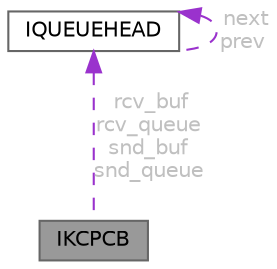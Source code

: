 digraph "IKCPCB"
{
 // LATEX_PDF_SIZE
  bgcolor="transparent";
  edge [fontname=Helvetica,fontsize=10,labelfontname=Helvetica,labelfontsize=10];
  node [fontname=Helvetica,fontsize=10,shape=box,height=0.2,width=0.4];
  Node1 [id="Node000001",label="IKCPCB",height=0.2,width=0.4,color="gray40", fillcolor="grey60", style="filled", fontcolor="black",tooltip=" "];
  Node2 -> Node1 [id="edge1_Node000001_Node000002",dir="back",color="darkorchid3",style="dashed",tooltip=" ",label=" rcv_buf\nrcv_queue\nsnd_buf\nsnd_queue",fontcolor="grey" ];
  Node2 [id="Node000002",label="IQUEUEHEAD",height=0.2,width=0.4,color="gray40", fillcolor="white", style="filled",URL="$struct_i_q_u_e_u_e_h_e_a_d.html",tooltip=" "];
  Node2 -> Node2 [id="edge2_Node000002_Node000002",dir="back",color="darkorchid3",style="dashed",tooltip=" ",label=" next\nprev",fontcolor="grey" ];
}
